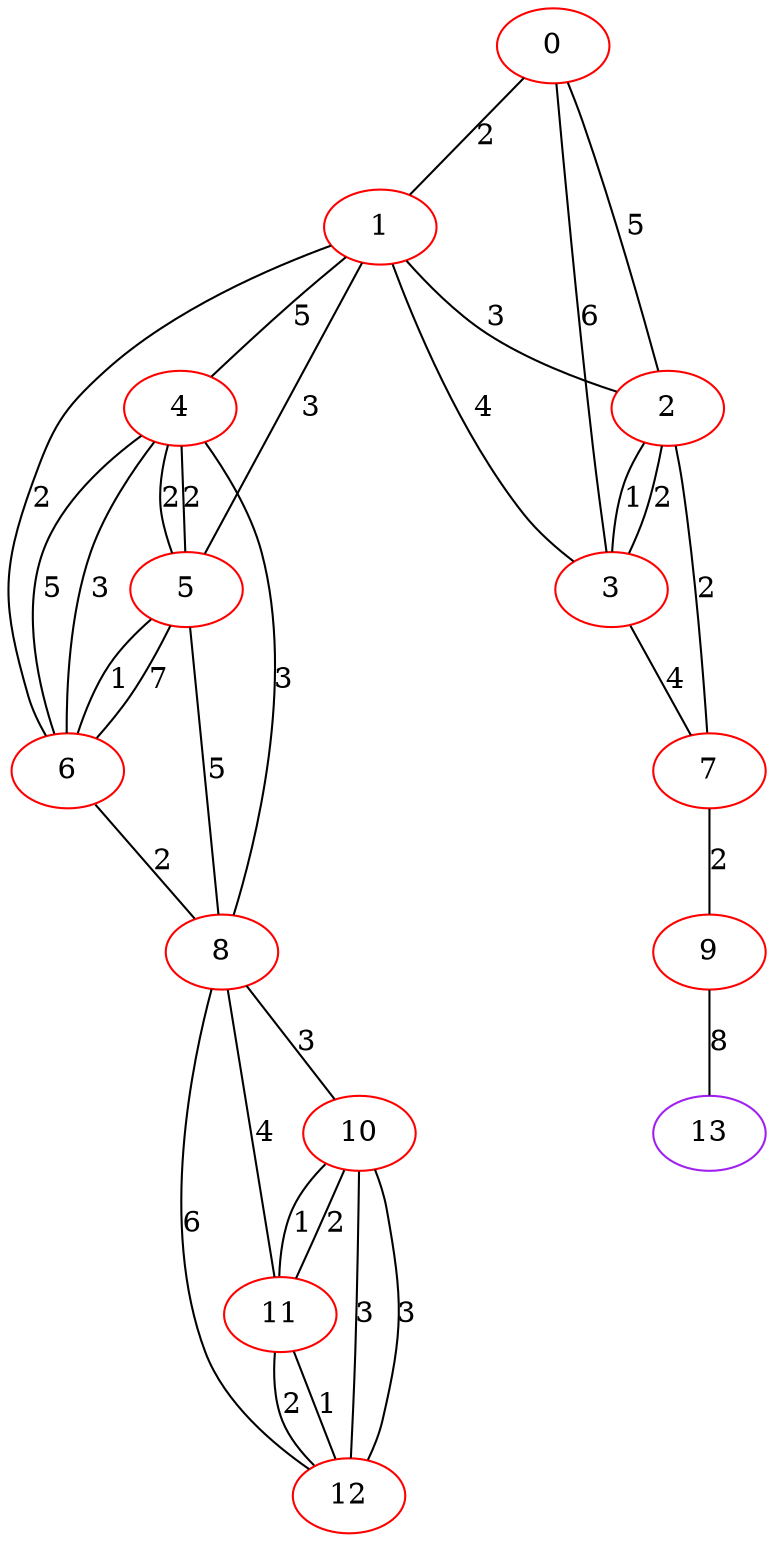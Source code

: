 graph "" {
0 [color=red, weight=1];
1 [color=red, weight=1];
2 [color=red, weight=1];
3 [color=red, weight=1];
4 [color=red, weight=1];
5 [color=red, weight=1];
6 [color=red, weight=1];
7 [color=red, weight=1];
8 [color=red, weight=1];
9 [color=red, weight=1];
10 [color=red, weight=1];
11 [color=red, weight=1];
12 [color=red, weight=1];
13 [color=purple, weight=4];
0 -- 1  [key=0, label=2];
0 -- 2  [key=0, label=5];
0 -- 3  [key=0, label=6];
1 -- 2  [key=0, label=3];
1 -- 3  [key=0, label=4];
1 -- 4  [key=0, label=5];
1 -- 5  [key=0, label=3];
1 -- 6  [key=0, label=2];
2 -- 3  [key=0, label=1];
2 -- 3  [key=1, label=2];
2 -- 7  [key=0, label=2];
3 -- 7  [key=0, label=4];
4 -- 8  [key=0, label=3];
4 -- 5  [key=0, label=2];
4 -- 5  [key=1, label=2];
4 -- 6  [key=0, label=3];
4 -- 6  [key=1, label=5];
5 -- 8  [key=0, label=5];
5 -- 6  [key=0, label=1];
5 -- 6  [key=1, label=7];
6 -- 8  [key=0, label=2];
7 -- 9  [key=0, label=2];
8 -- 10  [key=0, label=3];
8 -- 11  [key=0, label=4];
8 -- 12  [key=0, label=6];
9 -- 13  [key=0, label=8];
10 -- 11  [key=0, label=1];
10 -- 11  [key=1, label=2];
10 -- 12  [key=0, label=3];
10 -- 12  [key=1, label=3];
11 -- 12  [key=0, label=2];
11 -- 12  [key=1, label=1];
}
